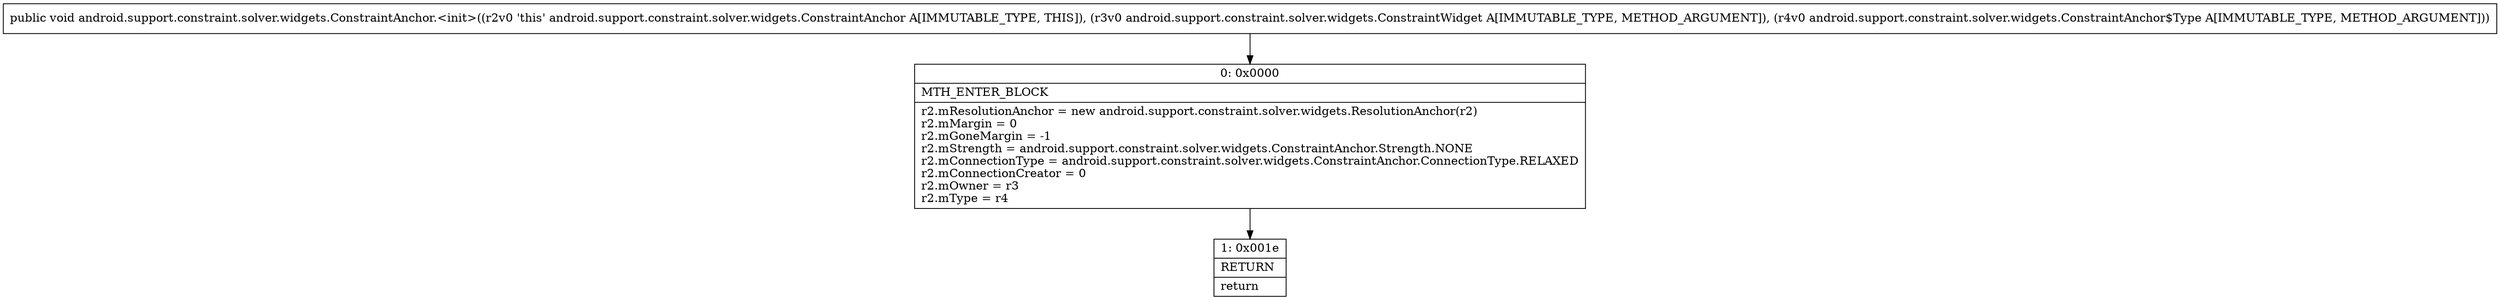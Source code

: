 digraph "CFG forandroid.support.constraint.solver.widgets.ConstraintAnchor.\<init\>(Landroid\/support\/constraint\/solver\/widgets\/ConstraintWidget;Landroid\/support\/constraint\/solver\/widgets\/ConstraintAnchor$Type;)V" {
Node_0 [shape=record,label="{0\:\ 0x0000|MTH_ENTER_BLOCK\l|r2.mResolutionAnchor = new android.support.constraint.solver.widgets.ResolutionAnchor(r2)\lr2.mMargin = 0\lr2.mGoneMargin = \-1\lr2.mStrength = android.support.constraint.solver.widgets.ConstraintAnchor.Strength.NONE\lr2.mConnectionType = android.support.constraint.solver.widgets.ConstraintAnchor.ConnectionType.RELAXED\lr2.mConnectionCreator = 0\lr2.mOwner = r3\lr2.mType = r4\l}"];
Node_1 [shape=record,label="{1\:\ 0x001e|RETURN\l|return\l}"];
MethodNode[shape=record,label="{public void android.support.constraint.solver.widgets.ConstraintAnchor.\<init\>((r2v0 'this' android.support.constraint.solver.widgets.ConstraintAnchor A[IMMUTABLE_TYPE, THIS]), (r3v0 android.support.constraint.solver.widgets.ConstraintWidget A[IMMUTABLE_TYPE, METHOD_ARGUMENT]), (r4v0 android.support.constraint.solver.widgets.ConstraintAnchor$Type A[IMMUTABLE_TYPE, METHOD_ARGUMENT])) }"];
MethodNode -> Node_0;
Node_0 -> Node_1;
}

